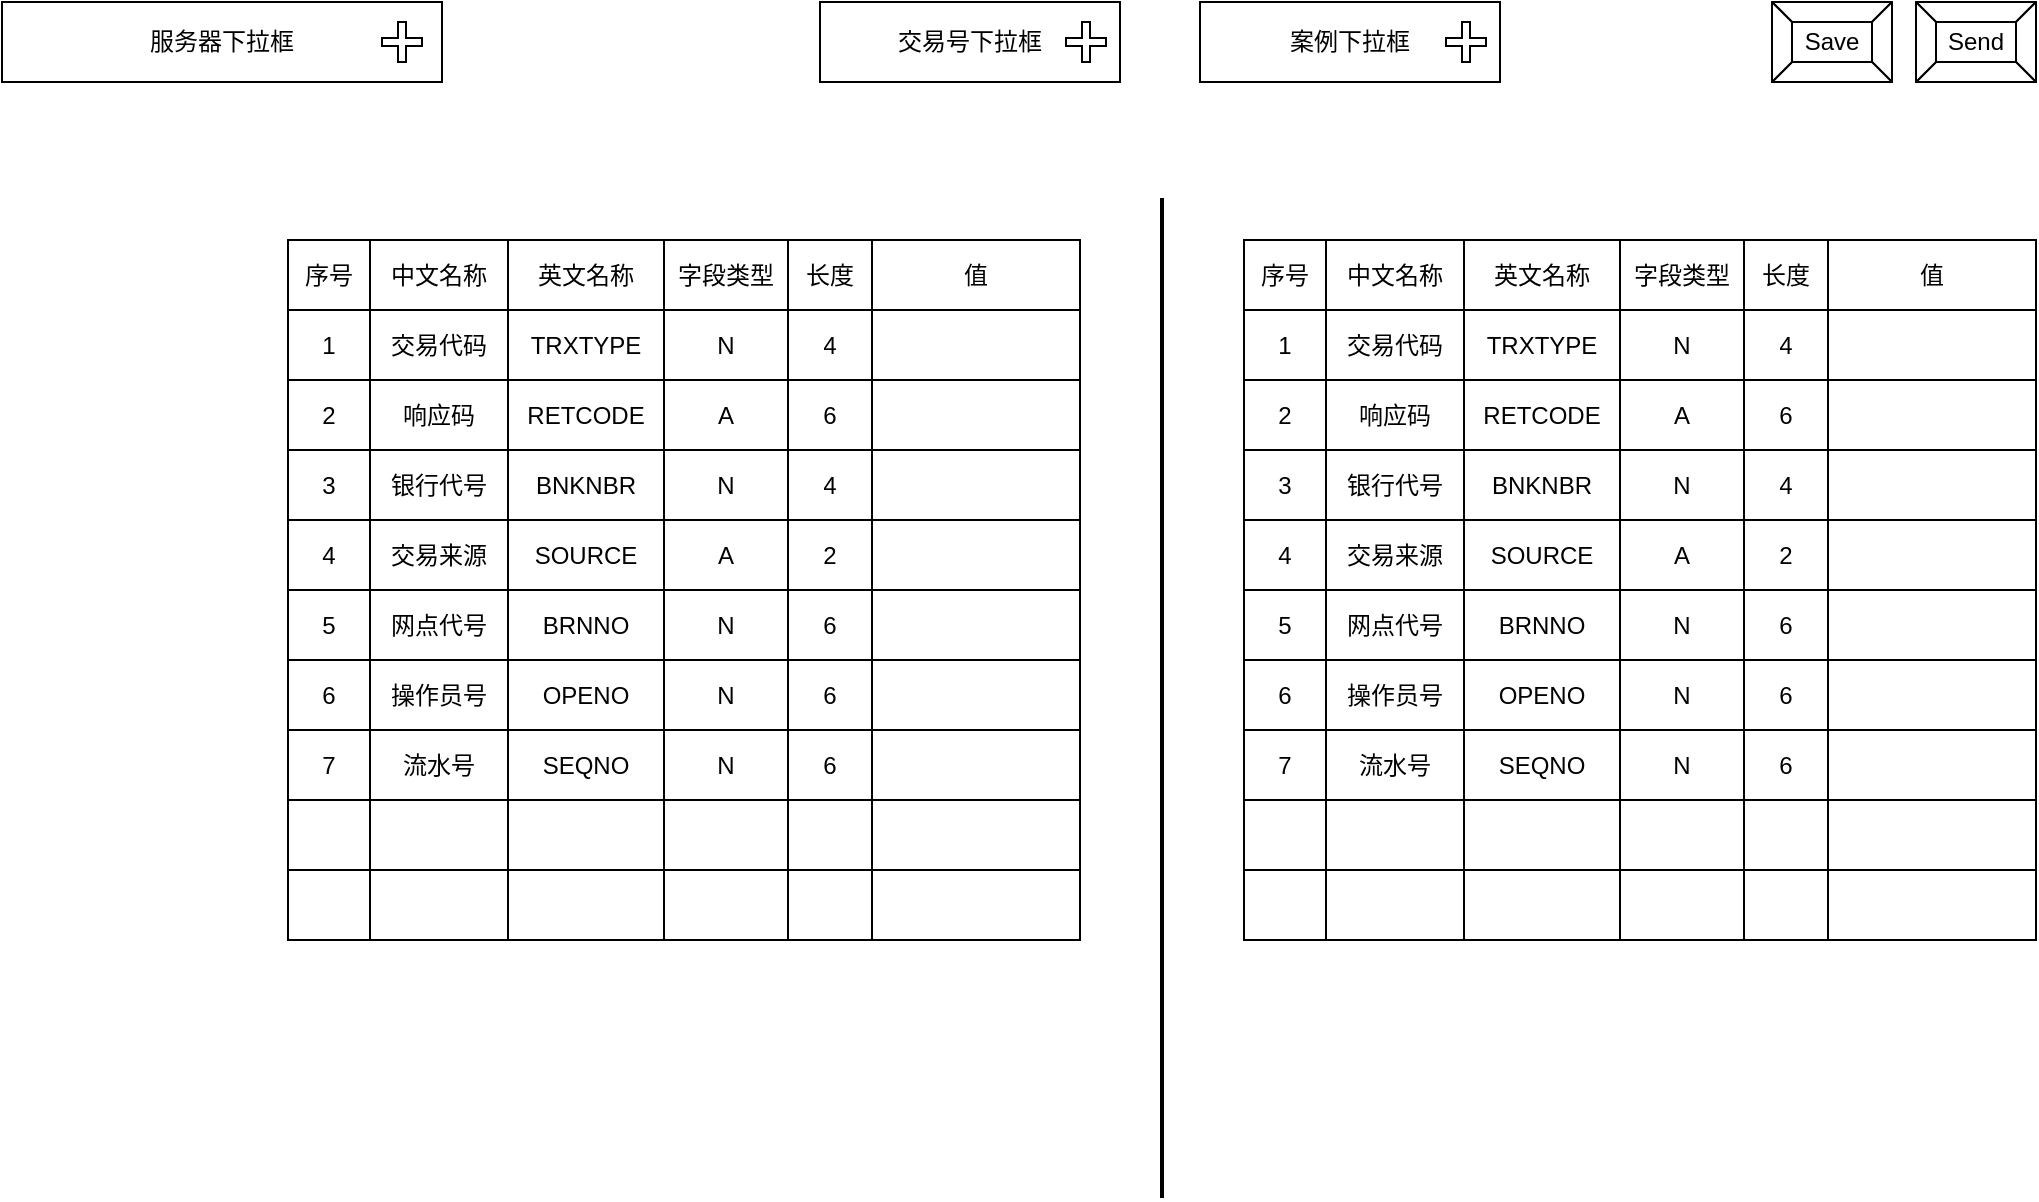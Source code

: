 <mxfile version="20.5.3" type="github" pages="3"><diagram id="KdOsEK9q1BVSVJ0GFdak" name="第 1 页"><mxGraphModel dx="1185" dy="667" grid="1" gridSize="10" guides="1" tooltips="1" connect="1" arrows="1" fold="1" page="1" pageScale="1" pageWidth="1169" pageHeight="827" math="0" shadow="0"><root><mxCell id="0"/><mxCell id="1" parent="0"/><mxCell id="KLX7V5BSU6udtRPinWM_-51" value="" style="shape=table;startSize=0;container=1;collapsible=0;childLayout=tableLayout;" vertex="1" parent="1"><mxGeometry x="163" y="159" width="396" height="350.0" as="geometry"/></mxCell><mxCell id="KLX7V5BSU6udtRPinWM_-52" value="" style="shape=tableRow;horizontal=0;startSize=0;swimlaneHead=0;swimlaneBody=0;top=0;left=0;bottom=0;right=0;collapsible=0;dropTarget=0;fillColor=none;points=[[0,0.5],[1,0.5]];portConstraint=eastwest;" vertex="1" parent="KLX7V5BSU6udtRPinWM_-51"><mxGeometry width="396" height="35" as="geometry"/></mxCell><mxCell id="KLX7V5BSU6udtRPinWM_-53" value="序号" style="shape=partialRectangle;html=1;whiteSpace=wrap;connectable=0;overflow=hidden;fillColor=none;top=0;left=0;bottom=0;right=0;pointerEvents=1;" vertex="1" parent="KLX7V5BSU6udtRPinWM_-52"><mxGeometry width="41" height="35" as="geometry"><mxRectangle width="41" height="35" as="alternateBounds"/></mxGeometry></mxCell><mxCell id="KLX7V5BSU6udtRPinWM_-54" value="中文名称" style="shape=partialRectangle;html=1;whiteSpace=wrap;connectable=0;overflow=hidden;fillColor=none;top=0;left=0;bottom=0;right=0;pointerEvents=1;" vertex="1" parent="KLX7V5BSU6udtRPinWM_-52"><mxGeometry x="41" width="69" height="35" as="geometry"><mxRectangle width="69" height="35" as="alternateBounds"/></mxGeometry></mxCell><mxCell id="KLX7V5BSU6udtRPinWM_-55" value="英文名称" style="shape=partialRectangle;html=1;whiteSpace=wrap;connectable=0;overflow=hidden;fillColor=none;top=0;left=0;bottom=0;right=0;pointerEvents=1;" vertex="1" parent="KLX7V5BSU6udtRPinWM_-52"><mxGeometry x="110" width="78" height="35" as="geometry"><mxRectangle width="78" height="35" as="alternateBounds"/></mxGeometry></mxCell><mxCell id="KLX7V5BSU6udtRPinWM_-68" value="字段类型" style="shape=partialRectangle;html=1;whiteSpace=wrap;connectable=0;overflow=hidden;fillColor=none;top=0;left=0;bottom=0;right=0;pointerEvents=1;" vertex="1" parent="KLX7V5BSU6udtRPinWM_-52"><mxGeometry x="188" width="62" height="35" as="geometry"><mxRectangle width="62" height="35" as="alternateBounds"/></mxGeometry></mxCell><mxCell id="KLX7V5BSU6udtRPinWM_-72" value="长度" style="shape=partialRectangle;html=1;whiteSpace=wrap;connectable=0;overflow=hidden;fillColor=none;top=0;left=0;bottom=0;right=0;pointerEvents=1;" vertex="1" parent="KLX7V5BSU6udtRPinWM_-52"><mxGeometry x="250" width="42" height="35" as="geometry"><mxRectangle width="42" height="35" as="alternateBounds"/></mxGeometry></mxCell><mxCell id="KLX7V5BSU6udtRPinWM_-84" value="值" style="shape=partialRectangle;html=1;whiteSpace=wrap;connectable=0;overflow=hidden;fillColor=none;top=0;left=0;bottom=0;right=0;pointerEvents=1;" vertex="1" parent="KLX7V5BSU6udtRPinWM_-52"><mxGeometry x="292" width="104" height="35" as="geometry"><mxRectangle width="104" height="35" as="alternateBounds"/></mxGeometry></mxCell><mxCell id="KLX7V5BSU6udtRPinWM_-56" value="" style="shape=tableRow;horizontal=0;startSize=0;swimlaneHead=0;swimlaneBody=0;top=0;left=0;bottom=0;right=0;collapsible=0;dropTarget=0;fillColor=none;points=[[0,0.5],[1,0.5]];portConstraint=eastwest;" vertex="1" parent="KLX7V5BSU6udtRPinWM_-51"><mxGeometry y="35" width="396" height="35" as="geometry"/></mxCell><mxCell id="KLX7V5BSU6udtRPinWM_-57" value="1" style="shape=partialRectangle;html=1;whiteSpace=wrap;connectable=0;overflow=hidden;fillColor=none;top=0;left=0;bottom=0;right=0;pointerEvents=1;" vertex="1" parent="KLX7V5BSU6udtRPinWM_-56"><mxGeometry width="41" height="35" as="geometry"><mxRectangle width="41" height="35" as="alternateBounds"/></mxGeometry></mxCell><mxCell id="KLX7V5BSU6udtRPinWM_-58" value="交易代码" style="shape=partialRectangle;html=1;whiteSpace=wrap;connectable=0;overflow=hidden;fillColor=none;top=0;left=0;bottom=0;right=0;pointerEvents=1;" vertex="1" parent="KLX7V5BSU6udtRPinWM_-56"><mxGeometry x="41" width="69" height="35" as="geometry"><mxRectangle width="69" height="35" as="alternateBounds"/></mxGeometry></mxCell><mxCell id="KLX7V5BSU6udtRPinWM_-59" value="TRXTYPE" style="shape=partialRectangle;html=1;whiteSpace=wrap;connectable=0;overflow=hidden;fillColor=none;top=0;left=0;bottom=0;right=0;pointerEvents=1;" vertex="1" parent="KLX7V5BSU6udtRPinWM_-56"><mxGeometry x="110" width="78" height="35" as="geometry"><mxRectangle width="78" height="35" as="alternateBounds"/></mxGeometry></mxCell><mxCell id="KLX7V5BSU6udtRPinWM_-69" value="N" style="shape=partialRectangle;html=1;whiteSpace=wrap;connectable=0;overflow=hidden;fillColor=none;top=0;left=0;bottom=0;right=0;pointerEvents=1;" vertex="1" parent="KLX7V5BSU6udtRPinWM_-56"><mxGeometry x="188" width="62" height="35" as="geometry"><mxRectangle width="62" height="35" as="alternateBounds"/></mxGeometry></mxCell><mxCell id="KLX7V5BSU6udtRPinWM_-73" value="4" style="shape=partialRectangle;html=1;whiteSpace=wrap;connectable=0;overflow=hidden;fillColor=none;top=0;left=0;bottom=0;right=0;pointerEvents=1;" vertex="1" parent="KLX7V5BSU6udtRPinWM_-56"><mxGeometry x="250" width="42" height="35" as="geometry"><mxRectangle width="42" height="35" as="alternateBounds"/></mxGeometry></mxCell><mxCell id="KLX7V5BSU6udtRPinWM_-85" style="shape=partialRectangle;html=1;whiteSpace=wrap;connectable=0;overflow=hidden;fillColor=none;top=0;left=0;bottom=0;right=0;pointerEvents=1;" vertex="1" parent="KLX7V5BSU6udtRPinWM_-56"><mxGeometry x="292" width="104" height="35" as="geometry"><mxRectangle width="104" height="35" as="alternateBounds"/></mxGeometry></mxCell><mxCell id="KLX7V5BSU6udtRPinWM_-60" value="" style="shape=tableRow;horizontal=0;startSize=0;swimlaneHead=0;swimlaneBody=0;top=0;left=0;bottom=0;right=0;collapsible=0;dropTarget=0;fillColor=none;points=[[0,0.5],[1,0.5]];portConstraint=eastwest;" vertex="1" parent="KLX7V5BSU6udtRPinWM_-51"><mxGeometry y="70" width="396" height="35" as="geometry"/></mxCell><mxCell id="KLX7V5BSU6udtRPinWM_-61" value="2" style="shape=partialRectangle;html=1;whiteSpace=wrap;connectable=0;overflow=hidden;fillColor=none;top=0;left=0;bottom=0;right=0;pointerEvents=1;" vertex="1" parent="KLX7V5BSU6udtRPinWM_-60"><mxGeometry width="41" height="35" as="geometry"><mxRectangle width="41" height="35" as="alternateBounds"/></mxGeometry></mxCell><mxCell id="KLX7V5BSU6udtRPinWM_-62" value="响应码" style="shape=partialRectangle;html=1;whiteSpace=wrap;connectable=0;overflow=hidden;fillColor=none;top=0;left=0;bottom=0;right=0;pointerEvents=1;" vertex="1" parent="KLX7V5BSU6udtRPinWM_-60"><mxGeometry x="41" width="69" height="35" as="geometry"><mxRectangle width="69" height="35" as="alternateBounds"/></mxGeometry></mxCell><mxCell id="KLX7V5BSU6udtRPinWM_-63" value="RETCODE" style="shape=partialRectangle;html=1;whiteSpace=wrap;connectable=0;overflow=hidden;fillColor=none;top=0;left=0;bottom=0;right=0;pointerEvents=1;" vertex="1" parent="KLX7V5BSU6udtRPinWM_-60"><mxGeometry x="110" width="78" height="35" as="geometry"><mxRectangle width="78" height="35" as="alternateBounds"/></mxGeometry></mxCell><mxCell id="KLX7V5BSU6udtRPinWM_-70" value="A" style="shape=partialRectangle;html=1;whiteSpace=wrap;connectable=0;overflow=hidden;fillColor=none;top=0;left=0;bottom=0;right=0;pointerEvents=1;" vertex="1" parent="KLX7V5BSU6udtRPinWM_-60"><mxGeometry x="188" width="62" height="35" as="geometry"><mxRectangle width="62" height="35" as="alternateBounds"/></mxGeometry></mxCell><mxCell id="KLX7V5BSU6udtRPinWM_-74" value="6" style="shape=partialRectangle;html=1;whiteSpace=wrap;connectable=0;overflow=hidden;fillColor=none;top=0;left=0;bottom=0;right=0;pointerEvents=1;" vertex="1" parent="KLX7V5BSU6udtRPinWM_-60"><mxGeometry x="250" width="42" height="35" as="geometry"><mxRectangle width="42" height="35" as="alternateBounds"/></mxGeometry></mxCell><mxCell id="KLX7V5BSU6udtRPinWM_-86" style="shape=partialRectangle;html=1;whiteSpace=wrap;connectable=0;overflow=hidden;fillColor=none;top=0;left=0;bottom=0;right=0;pointerEvents=1;" vertex="1" parent="KLX7V5BSU6udtRPinWM_-60"><mxGeometry x="292" width="104" height="35" as="geometry"><mxRectangle width="104" height="35" as="alternateBounds"/></mxGeometry></mxCell><mxCell id="KLX7V5BSU6udtRPinWM_-64" value="" style="shape=tableRow;horizontal=0;startSize=0;swimlaneHead=0;swimlaneBody=0;top=0;left=0;bottom=0;right=0;collapsible=0;dropTarget=0;fillColor=none;points=[[0,0.5],[1,0.5]];portConstraint=eastwest;" vertex="1" parent="KLX7V5BSU6udtRPinWM_-51"><mxGeometry y="105" width="396" height="35" as="geometry"/></mxCell><mxCell id="KLX7V5BSU6udtRPinWM_-65" value="3" style="shape=partialRectangle;html=1;whiteSpace=wrap;connectable=0;overflow=hidden;fillColor=none;top=0;left=0;bottom=0;right=0;pointerEvents=1;" vertex="1" parent="KLX7V5BSU6udtRPinWM_-64"><mxGeometry width="41" height="35" as="geometry"><mxRectangle width="41" height="35" as="alternateBounds"/></mxGeometry></mxCell><mxCell id="KLX7V5BSU6udtRPinWM_-66" value="银行代号" style="shape=partialRectangle;html=1;whiteSpace=wrap;connectable=0;overflow=hidden;fillColor=none;top=0;left=0;bottom=0;right=0;pointerEvents=1;" vertex="1" parent="KLX7V5BSU6udtRPinWM_-64"><mxGeometry x="41" width="69" height="35" as="geometry"><mxRectangle width="69" height="35" as="alternateBounds"/></mxGeometry></mxCell><mxCell id="KLX7V5BSU6udtRPinWM_-67" value="BNKNBR" style="shape=partialRectangle;html=1;whiteSpace=wrap;connectable=0;overflow=hidden;fillColor=none;top=0;left=0;bottom=0;right=0;pointerEvents=1;" vertex="1" parent="KLX7V5BSU6udtRPinWM_-64"><mxGeometry x="110" width="78" height="35" as="geometry"><mxRectangle width="78" height="35" as="alternateBounds"/></mxGeometry></mxCell><mxCell id="KLX7V5BSU6udtRPinWM_-71" value="N" style="shape=partialRectangle;html=1;whiteSpace=wrap;connectable=0;overflow=hidden;fillColor=none;top=0;left=0;bottom=0;right=0;pointerEvents=1;" vertex="1" parent="KLX7V5BSU6udtRPinWM_-64"><mxGeometry x="188" width="62" height="35" as="geometry"><mxRectangle width="62" height="35" as="alternateBounds"/></mxGeometry></mxCell><mxCell id="KLX7V5BSU6udtRPinWM_-75" value="4" style="shape=partialRectangle;html=1;whiteSpace=wrap;connectable=0;overflow=hidden;fillColor=none;top=0;left=0;bottom=0;right=0;pointerEvents=1;" vertex="1" parent="KLX7V5BSU6udtRPinWM_-64"><mxGeometry x="250" width="42" height="35" as="geometry"><mxRectangle width="42" height="35" as="alternateBounds"/></mxGeometry></mxCell><mxCell id="KLX7V5BSU6udtRPinWM_-87" style="shape=partialRectangle;html=1;whiteSpace=wrap;connectable=0;overflow=hidden;fillColor=none;top=0;left=0;bottom=0;right=0;pointerEvents=1;" vertex="1" parent="KLX7V5BSU6udtRPinWM_-64"><mxGeometry x="292" width="104" height="35" as="geometry"><mxRectangle width="104" height="35" as="alternateBounds"/></mxGeometry></mxCell><mxCell id="KLX7V5BSU6udtRPinWM_-88" style="shape=tableRow;horizontal=0;startSize=0;swimlaneHead=0;swimlaneBody=0;top=0;left=0;bottom=0;right=0;collapsible=0;dropTarget=0;fillColor=none;points=[[0,0.5],[1,0.5]];portConstraint=eastwest;" vertex="1" parent="KLX7V5BSU6udtRPinWM_-51"><mxGeometry y="140" width="396" height="35" as="geometry"/></mxCell><mxCell id="KLX7V5BSU6udtRPinWM_-89" value="4" style="shape=partialRectangle;html=1;whiteSpace=wrap;connectable=0;overflow=hidden;fillColor=none;top=0;left=0;bottom=0;right=0;pointerEvents=1;" vertex="1" parent="KLX7V5BSU6udtRPinWM_-88"><mxGeometry width="41" height="35" as="geometry"><mxRectangle width="41" height="35" as="alternateBounds"/></mxGeometry></mxCell><mxCell id="KLX7V5BSU6udtRPinWM_-90" value="交易来源" style="shape=partialRectangle;html=1;whiteSpace=wrap;connectable=0;overflow=hidden;fillColor=none;top=0;left=0;bottom=0;right=0;pointerEvents=1;" vertex="1" parent="KLX7V5BSU6udtRPinWM_-88"><mxGeometry x="41" width="69" height="35" as="geometry"><mxRectangle width="69" height="35" as="alternateBounds"/></mxGeometry></mxCell><mxCell id="KLX7V5BSU6udtRPinWM_-91" value="SOURCE" style="shape=partialRectangle;html=1;whiteSpace=wrap;connectable=0;overflow=hidden;fillColor=none;top=0;left=0;bottom=0;right=0;pointerEvents=1;" vertex="1" parent="KLX7V5BSU6udtRPinWM_-88"><mxGeometry x="110" width="78" height="35" as="geometry"><mxRectangle width="78" height="35" as="alternateBounds"/></mxGeometry></mxCell><mxCell id="KLX7V5BSU6udtRPinWM_-92" value="A" style="shape=partialRectangle;html=1;whiteSpace=wrap;connectable=0;overflow=hidden;fillColor=none;top=0;left=0;bottom=0;right=0;pointerEvents=1;" vertex="1" parent="KLX7V5BSU6udtRPinWM_-88"><mxGeometry x="188" width="62" height="35" as="geometry"><mxRectangle width="62" height="35" as="alternateBounds"/></mxGeometry></mxCell><mxCell id="KLX7V5BSU6udtRPinWM_-93" value="2" style="shape=partialRectangle;html=1;whiteSpace=wrap;connectable=0;overflow=hidden;fillColor=none;top=0;left=0;bottom=0;right=0;pointerEvents=1;" vertex="1" parent="KLX7V5BSU6udtRPinWM_-88"><mxGeometry x="250" width="42" height="35" as="geometry"><mxRectangle width="42" height="35" as="alternateBounds"/></mxGeometry></mxCell><mxCell id="KLX7V5BSU6udtRPinWM_-96" style="shape=partialRectangle;html=1;whiteSpace=wrap;connectable=0;overflow=hidden;fillColor=none;top=0;left=0;bottom=0;right=0;pointerEvents=1;" vertex="1" parent="KLX7V5BSU6udtRPinWM_-88"><mxGeometry x="292" width="104" height="35" as="geometry"><mxRectangle width="104" height="35" as="alternateBounds"/></mxGeometry></mxCell><mxCell id="KLX7V5BSU6udtRPinWM_-97" style="shape=tableRow;horizontal=0;startSize=0;swimlaneHead=0;swimlaneBody=0;top=0;left=0;bottom=0;right=0;collapsible=0;dropTarget=0;fillColor=none;points=[[0,0.5],[1,0.5]];portConstraint=eastwest;" vertex="1" parent="KLX7V5BSU6udtRPinWM_-51"><mxGeometry y="175" width="396" height="35" as="geometry"/></mxCell><mxCell id="KLX7V5BSU6udtRPinWM_-98" value="5" style="shape=partialRectangle;html=1;whiteSpace=wrap;connectable=0;overflow=hidden;fillColor=none;top=0;left=0;bottom=0;right=0;pointerEvents=1;" vertex="1" parent="KLX7V5BSU6udtRPinWM_-97"><mxGeometry width="41" height="35" as="geometry"><mxRectangle width="41" height="35" as="alternateBounds"/></mxGeometry></mxCell><mxCell id="KLX7V5BSU6udtRPinWM_-99" value="网点代号" style="shape=partialRectangle;html=1;whiteSpace=wrap;connectable=0;overflow=hidden;fillColor=none;top=0;left=0;bottom=0;right=0;pointerEvents=1;" vertex="1" parent="KLX7V5BSU6udtRPinWM_-97"><mxGeometry x="41" width="69" height="35" as="geometry"><mxRectangle width="69" height="35" as="alternateBounds"/></mxGeometry></mxCell><mxCell id="KLX7V5BSU6udtRPinWM_-100" value="BRNNO" style="shape=partialRectangle;html=1;whiteSpace=wrap;connectable=0;overflow=hidden;fillColor=none;top=0;left=0;bottom=0;right=0;pointerEvents=1;" vertex="1" parent="KLX7V5BSU6udtRPinWM_-97"><mxGeometry x="110" width="78" height="35" as="geometry"><mxRectangle width="78" height="35" as="alternateBounds"/></mxGeometry></mxCell><mxCell id="KLX7V5BSU6udtRPinWM_-101" value="N" style="shape=partialRectangle;html=1;whiteSpace=wrap;connectable=0;overflow=hidden;fillColor=none;top=0;left=0;bottom=0;right=0;pointerEvents=1;" vertex="1" parent="KLX7V5BSU6udtRPinWM_-97"><mxGeometry x="188" width="62" height="35" as="geometry"><mxRectangle width="62" height="35" as="alternateBounds"/></mxGeometry></mxCell><mxCell id="KLX7V5BSU6udtRPinWM_-102" value="6" style="shape=partialRectangle;html=1;whiteSpace=wrap;connectable=0;overflow=hidden;fillColor=none;top=0;left=0;bottom=0;right=0;pointerEvents=1;" vertex="1" parent="KLX7V5BSU6udtRPinWM_-97"><mxGeometry x="250" width="42" height="35" as="geometry"><mxRectangle width="42" height="35" as="alternateBounds"/></mxGeometry></mxCell><mxCell id="KLX7V5BSU6udtRPinWM_-105" style="shape=partialRectangle;html=1;whiteSpace=wrap;connectable=0;overflow=hidden;fillColor=none;top=0;left=0;bottom=0;right=0;pointerEvents=1;" vertex="1" parent="KLX7V5BSU6udtRPinWM_-97"><mxGeometry x="292" width="104" height="35" as="geometry"><mxRectangle width="104" height="35" as="alternateBounds"/></mxGeometry></mxCell><mxCell id="KLX7V5BSU6udtRPinWM_-106" style="shape=tableRow;horizontal=0;startSize=0;swimlaneHead=0;swimlaneBody=0;top=0;left=0;bottom=0;right=0;collapsible=0;dropTarget=0;fillColor=none;points=[[0,0.5],[1,0.5]];portConstraint=eastwest;" vertex="1" parent="KLX7V5BSU6udtRPinWM_-51"><mxGeometry y="210" width="396" height="35" as="geometry"/></mxCell><mxCell id="KLX7V5BSU6udtRPinWM_-107" value="6" style="shape=partialRectangle;html=1;whiteSpace=wrap;connectable=0;overflow=hidden;fillColor=none;top=0;left=0;bottom=0;right=0;pointerEvents=1;" vertex="1" parent="KLX7V5BSU6udtRPinWM_-106"><mxGeometry width="41" height="35" as="geometry"><mxRectangle width="41" height="35" as="alternateBounds"/></mxGeometry></mxCell><mxCell id="KLX7V5BSU6udtRPinWM_-108" value="操作员号" style="shape=partialRectangle;html=1;whiteSpace=wrap;connectable=0;overflow=hidden;fillColor=none;top=0;left=0;bottom=0;right=0;pointerEvents=1;" vertex="1" parent="KLX7V5BSU6udtRPinWM_-106"><mxGeometry x="41" width="69" height="35" as="geometry"><mxRectangle width="69" height="35" as="alternateBounds"/></mxGeometry></mxCell><mxCell id="KLX7V5BSU6udtRPinWM_-109" value="OPENO" style="shape=partialRectangle;html=1;whiteSpace=wrap;connectable=0;overflow=hidden;fillColor=none;top=0;left=0;bottom=0;right=0;pointerEvents=1;" vertex="1" parent="KLX7V5BSU6udtRPinWM_-106"><mxGeometry x="110" width="78" height="35" as="geometry"><mxRectangle width="78" height="35" as="alternateBounds"/></mxGeometry></mxCell><mxCell id="KLX7V5BSU6udtRPinWM_-110" value="N" style="shape=partialRectangle;html=1;whiteSpace=wrap;connectable=0;overflow=hidden;fillColor=none;top=0;left=0;bottom=0;right=0;pointerEvents=1;" vertex="1" parent="KLX7V5BSU6udtRPinWM_-106"><mxGeometry x="188" width="62" height="35" as="geometry"><mxRectangle width="62" height="35" as="alternateBounds"/></mxGeometry></mxCell><mxCell id="KLX7V5BSU6udtRPinWM_-111" value="6" style="shape=partialRectangle;html=1;whiteSpace=wrap;connectable=0;overflow=hidden;fillColor=none;top=0;left=0;bottom=0;right=0;pointerEvents=1;" vertex="1" parent="KLX7V5BSU6udtRPinWM_-106"><mxGeometry x="250" width="42" height="35" as="geometry"><mxRectangle width="42" height="35" as="alternateBounds"/></mxGeometry></mxCell><mxCell id="KLX7V5BSU6udtRPinWM_-114" style="shape=partialRectangle;html=1;whiteSpace=wrap;connectable=0;overflow=hidden;fillColor=none;top=0;left=0;bottom=0;right=0;pointerEvents=1;" vertex="1" parent="KLX7V5BSU6udtRPinWM_-106"><mxGeometry x="292" width="104" height="35" as="geometry"><mxRectangle width="104" height="35" as="alternateBounds"/></mxGeometry></mxCell><mxCell id="KLX7V5BSU6udtRPinWM_-115" style="shape=tableRow;horizontal=0;startSize=0;swimlaneHead=0;swimlaneBody=0;top=0;left=0;bottom=0;right=0;collapsible=0;dropTarget=0;fillColor=none;points=[[0,0.5],[1,0.5]];portConstraint=eastwest;" vertex="1" parent="KLX7V5BSU6udtRPinWM_-51"><mxGeometry y="245" width="396" height="35" as="geometry"/></mxCell><mxCell id="KLX7V5BSU6udtRPinWM_-116" value="7" style="shape=partialRectangle;html=1;whiteSpace=wrap;connectable=0;overflow=hidden;fillColor=none;top=0;left=0;bottom=0;right=0;pointerEvents=1;" vertex="1" parent="KLX7V5BSU6udtRPinWM_-115"><mxGeometry width="41" height="35" as="geometry"><mxRectangle width="41" height="35" as="alternateBounds"/></mxGeometry></mxCell><mxCell id="KLX7V5BSU6udtRPinWM_-117" value="流水号" style="shape=partialRectangle;html=1;whiteSpace=wrap;connectable=0;overflow=hidden;fillColor=none;top=0;left=0;bottom=0;right=0;pointerEvents=1;" vertex="1" parent="KLX7V5BSU6udtRPinWM_-115"><mxGeometry x="41" width="69" height="35" as="geometry"><mxRectangle width="69" height="35" as="alternateBounds"/></mxGeometry></mxCell><mxCell id="KLX7V5BSU6udtRPinWM_-118" value="SEQNO" style="shape=partialRectangle;html=1;whiteSpace=wrap;connectable=0;overflow=hidden;fillColor=none;top=0;left=0;bottom=0;right=0;pointerEvents=1;" vertex="1" parent="KLX7V5BSU6udtRPinWM_-115"><mxGeometry x="110" width="78" height="35" as="geometry"><mxRectangle width="78" height="35" as="alternateBounds"/></mxGeometry></mxCell><mxCell id="KLX7V5BSU6udtRPinWM_-119" value="N" style="shape=partialRectangle;html=1;whiteSpace=wrap;connectable=0;overflow=hidden;fillColor=none;top=0;left=0;bottom=0;right=0;pointerEvents=1;" vertex="1" parent="KLX7V5BSU6udtRPinWM_-115"><mxGeometry x="188" width="62" height="35" as="geometry"><mxRectangle width="62" height="35" as="alternateBounds"/></mxGeometry></mxCell><mxCell id="KLX7V5BSU6udtRPinWM_-120" value="6" style="shape=partialRectangle;html=1;whiteSpace=wrap;connectable=0;overflow=hidden;fillColor=none;top=0;left=0;bottom=0;right=0;pointerEvents=1;" vertex="1" parent="KLX7V5BSU6udtRPinWM_-115"><mxGeometry x="250" width="42" height="35" as="geometry"><mxRectangle width="42" height="35" as="alternateBounds"/></mxGeometry></mxCell><mxCell id="KLX7V5BSU6udtRPinWM_-123" style="shape=partialRectangle;html=1;whiteSpace=wrap;connectable=0;overflow=hidden;fillColor=none;top=0;left=0;bottom=0;right=0;pointerEvents=1;" vertex="1" parent="KLX7V5BSU6udtRPinWM_-115"><mxGeometry x="292" width="104" height="35" as="geometry"><mxRectangle width="104" height="35" as="alternateBounds"/></mxGeometry></mxCell><mxCell id="KLX7V5BSU6udtRPinWM_-206" style="shape=tableRow;horizontal=0;startSize=0;swimlaneHead=0;swimlaneBody=0;top=0;left=0;bottom=0;right=0;collapsible=0;dropTarget=0;fillColor=none;points=[[0,0.5],[1,0.5]];portConstraint=eastwest;" vertex="1" parent="KLX7V5BSU6udtRPinWM_-51"><mxGeometry y="280" width="396" height="35" as="geometry"/></mxCell><mxCell id="KLX7V5BSU6udtRPinWM_-207" style="shape=partialRectangle;html=1;whiteSpace=wrap;connectable=0;overflow=hidden;fillColor=none;top=0;left=0;bottom=0;right=0;pointerEvents=1;" vertex="1" parent="KLX7V5BSU6udtRPinWM_-206"><mxGeometry width="41" height="35" as="geometry"><mxRectangle width="41" height="35" as="alternateBounds"/></mxGeometry></mxCell><mxCell id="KLX7V5BSU6udtRPinWM_-208" style="shape=partialRectangle;html=1;whiteSpace=wrap;connectable=0;overflow=hidden;fillColor=none;top=0;left=0;bottom=0;right=0;pointerEvents=1;" vertex="1" parent="KLX7V5BSU6udtRPinWM_-206"><mxGeometry x="41" width="69" height="35" as="geometry"><mxRectangle width="69" height="35" as="alternateBounds"/></mxGeometry></mxCell><mxCell id="KLX7V5BSU6udtRPinWM_-209" style="shape=partialRectangle;html=1;whiteSpace=wrap;connectable=0;overflow=hidden;fillColor=none;top=0;left=0;bottom=0;right=0;pointerEvents=1;" vertex="1" parent="KLX7V5BSU6udtRPinWM_-206"><mxGeometry x="110" width="78" height="35" as="geometry"><mxRectangle width="78" height="35" as="alternateBounds"/></mxGeometry></mxCell><mxCell id="KLX7V5BSU6udtRPinWM_-210" style="shape=partialRectangle;html=1;whiteSpace=wrap;connectable=0;overflow=hidden;fillColor=none;top=0;left=0;bottom=0;right=0;pointerEvents=1;" vertex="1" parent="KLX7V5BSU6udtRPinWM_-206"><mxGeometry x="188" width="62" height="35" as="geometry"><mxRectangle width="62" height="35" as="alternateBounds"/></mxGeometry></mxCell><mxCell id="KLX7V5BSU6udtRPinWM_-211" style="shape=partialRectangle;html=1;whiteSpace=wrap;connectable=0;overflow=hidden;fillColor=none;top=0;left=0;bottom=0;right=0;pointerEvents=1;" vertex="1" parent="KLX7V5BSU6udtRPinWM_-206"><mxGeometry x="250" width="42" height="35" as="geometry"><mxRectangle width="42" height="35" as="alternateBounds"/></mxGeometry></mxCell><mxCell id="KLX7V5BSU6udtRPinWM_-212" style="shape=partialRectangle;html=1;whiteSpace=wrap;connectable=0;overflow=hidden;fillColor=none;top=0;left=0;bottom=0;right=0;pointerEvents=1;" vertex="1" parent="KLX7V5BSU6udtRPinWM_-206"><mxGeometry x="292" width="104" height="35" as="geometry"><mxRectangle width="104" height="35" as="alternateBounds"/></mxGeometry></mxCell><mxCell id="KLX7V5BSU6udtRPinWM_-199" style="shape=tableRow;horizontal=0;startSize=0;swimlaneHead=0;swimlaneBody=0;top=0;left=0;bottom=0;right=0;collapsible=0;dropTarget=0;fillColor=none;points=[[0,0.5],[1,0.5]];portConstraint=eastwest;" vertex="1" parent="KLX7V5BSU6udtRPinWM_-51"><mxGeometry y="315" width="396" height="35" as="geometry"/></mxCell><mxCell id="KLX7V5BSU6udtRPinWM_-200" style="shape=partialRectangle;html=1;whiteSpace=wrap;connectable=0;overflow=hidden;fillColor=none;top=0;left=0;bottom=0;right=0;pointerEvents=1;" vertex="1" parent="KLX7V5BSU6udtRPinWM_-199"><mxGeometry width="41" height="35" as="geometry"><mxRectangle width="41" height="35" as="alternateBounds"/></mxGeometry></mxCell><mxCell id="KLX7V5BSU6udtRPinWM_-201" style="shape=partialRectangle;html=1;whiteSpace=wrap;connectable=0;overflow=hidden;fillColor=none;top=0;left=0;bottom=0;right=0;pointerEvents=1;" vertex="1" parent="KLX7V5BSU6udtRPinWM_-199"><mxGeometry x="41" width="69" height="35" as="geometry"><mxRectangle width="69" height="35" as="alternateBounds"/></mxGeometry></mxCell><mxCell id="KLX7V5BSU6udtRPinWM_-202" style="shape=partialRectangle;html=1;whiteSpace=wrap;connectable=0;overflow=hidden;fillColor=none;top=0;left=0;bottom=0;right=0;pointerEvents=1;" vertex="1" parent="KLX7V5BSU6udtRPinWM_-199"><mxGeometry x="110" width="78" height="35" as="geometry"><mxRectangle width="78" height="35" as="alternateBounds"/></mxGeometry></mxCell><mxCell id="KLX7V5BSU6udtRPinWM_-203" style="shape=partialRectangle;html=1;whiteSpace=wrap;connectable=0;overflow=hidden;fillColor=none;top=0;left=0;bottom=0;right=0;pointerEvents=1;" vertex="1" parent="KLX7V5BSU6udtRPinWM_-199"><mxGeometry x="188" width="62" height="35" as="geometry"><mxRectangle width="62" height="35" as="alternateBounds"/></mxGeometry></mxCell><mxCell id="KLX7V5BSU6udtRPinWM_-204" style="shape=partialRectangle;html=1;whiteSpace=wrap;connectable=0;overflow=hidden;fillColor=none;top=0;left=0;bottom=0;right=0;pointerEvents=1;" vertex="1" parent="KLX7V5BSU6udtRPinWM_-199"><mxGeometry x="250" width="42" height="35" as="geometry"><mxRectangle width="42" height="35" as="alternateBounds"/></mxGeometry></mxCell><mxCell id="KLX7V5BSU6udtRPinWM_-205" style="shape=partialRectangle;html=1;whiteSpace=wrap;connectable=0;overflow=hidden;fillColor=none;top=0;left=0;bottom=0;right=0;pointerEvents=1;" vertex="1" parent="KLX7V5BSU6udtRPinWM_-199"><mxGeometry x="292" width="104" height="35" as="geometry"><mxRectangle width="104" height="35" as="alternateBounds"/></mxGeometry></mxCell><mxCell id="KLX7V5BSU6udtRPinWM_-213" value="" style="shape=table;startSize=0;container=1;collapsible=0;childLayout=tableLayout;" vertex="1" parent="1"><mxGeometry x="641" y="159" width="396" height="350.0" as="geometry"/></mxCell><mxCell id="KLX7V5BSU6udtRPinWM_-214" value="" style="shape=tableRow;horizontal=0;startSize=0;swimlaneHead=0;swimlaneBody=0;top=0;left=0;bottom=0;right=0;collapsible=0;dropTarget=0;fillColor=none;points=[[0,0.5],[1,0.5]];portConstraint=eastwest;" vertex="1" parent="KLX7V5BSU6udtRPinWM_-213"><mxGeometry width="396" height="35" as="geometry"/></mxCell><mxCell id="KLX7V5BSU6udtRPinWM_-215" value="序号" style="shape=partialRectangle;html=1;whiteSpace=wrap;connectable=0;overflow=hidden;fillColor=none;top=0;left=0;bottom=0;right=0;pointerEvents=1;" vertex="1" parent="KLX7V5BSU6udtRPinWM_-214"><mxGeometry width="41" height="35" as="geometry"><mxRectangle width="41" height="35" as="alternateBounds"/></mxGeometry></mxCell><mxCell id="KLX7V5BSU6udtRPinWM_-216" value="中文名称" style="shape=partialRectangle;html=1;whiteSpace=wrap;connectable=0;overflow=hidden;fillColor=none;top=0;left=0;bottom=0;right=0;pointerEvents=1;" vertex="1" parent="KLX7V5BSU6udtRPinWM_-214"><mxGeometry x="41" width="69" height="35" as="geometry"><mxRectangle width="69" height="35" as="alternateBounds"/></mxGeometry></mxCell><mxCell id="KLX7V5BSU6udtRPinWM_-217" value="英文名称" style="shape=partialRectangle;html=1;whiteSpace=wrap;connectable=0;overflow=hidden;fillColor=none;top=0;left=0;bottom=0;right=0;pointerEvents=1;" vertex="1" parent="KLX7V5BSU6udtRPinWM_-214"><mxGeometry x="110" width="78" height="35" as="geometry"><mxRectangle width="78" height="35" as="alternateBounds"/></mxGeometry></mxCell><mxCell id="KLX7V5BSU6udtRPinWM_-218" value="字段类型" style="shape=partialRectangle;html=1;whiteSpace=wrap;connectable=0;overflow=hidden;fillColor=none;top=0;left=0;bottom=0;right=0;pointerEvents=1;" vertex="1" parent="KLX7V5BSU6udtRPinWM_-214"><mxGeometry x="188" width="62" height="35" as="geometry"><mxRectangle width="62" height="35" as="alternateBounds"/></mxGeometry></mxCell><mxCell id="KLX7V5BSU6udtRPinWM_-219" value="长度" style="shape=partialRectangle;html=1;whiteSpace=wrap;connectable=0;overflow=hidden;fillColor=none;top=0;left=0;bottom=0;right=0;pointerEvents=1;" vertex="1" parent="KLX7V5BSU6udtRPinWM_-214"><mxGeometry x="250" width="42" height="35" as="geometry"><mxRectangle width="42" height="35" as="alternateBounds"/></mxGeometry></mxCell><mxCell id="KLX7V5BSU6udtRPinWM_-220" value="值" style="shape=partialRectangle;html=1;whiteSpace=wrap;connectable=0;overflow=hidden;fillColor=none;top=0;left=0;bottom=0;right=0;pointerEvents=1;" vertex="1" parent="KLX7V5BSU6udtRPinWM_-214"><mxGeometry x="292" width="104" height="35" as="geometry"><mxRectangle width="104" height="35" as="alternateBounds"/></mxGeometry></mxCell><mxCell id="KLX7V5BSU6udtRPinWM_-221" value="" style="shape=tableRow;horizontal=0;startSize=0;swimlaneHead=0;swimlaneBody=0;top=0;left=0;bottom=0;right=0;collapsible=0;dropTarget=0;fillColor=none;points=[[0,0.5],[1,0.5]];portConstraint=eastwest;" vertex="1" parent="KLX7V5BSU6udtRPinWM_-213"><mxGeometry y="35" width="396" height="35" as="geometry"/></mxCell><mxCell id="KLX7V5BSU6udtRPinWM_-222" value="1" style="shape=partialRectangle;html=1;whiteSpace=wrap;connectable=0;overflow=hidden;fillColor=none;top=0;left=0;bottom=0;right=0;pointerEvents=1;" vertex="1" parent="KLX7V5BSU6udtRPinWM_-221"><mxGeometry width="41" height="35" as="geometry"><mxRectangle width="41" height="35" as="alternateBounds"/></mxGeometry></mxCell><mxCell id="KLX7V5BSU6udtRPinWM_-223" value="交易代码" style="shape=partialRectangle;html=1;whiteSpace=wrap;connectable=0;overflow=hidden;fillColor=none;top=0;left=0;bottom=0;right=0;pointerEvents=1;" vertex="1" parent="KLX7V5BSU6udtRPinWM_-221"><mxGeometry x="41" width="69" height="35" as="geometry"><mxRectangle width="69" height="35" as="alternateBounds"/></mxGeometry></mxCell><mxCell id="KLX7V5BSU6udtRPinWM_-224" value="TRXTYPE" style="shape=partialRectangle;html=1;whiteSpace=wrap;connectable=0;overflow=hidden;fillColor=none;top=0;left=0;bottom=0;right=0;pointerEvents=1;" vertex="1" parent="KLX7V5BSU6udtRPinWM_-221"><mxGeometry x="110" width="78" height="35" as="geometry"><mxRectangle width="78" height="35" as="alternateBounds"/></mxGeometry></mxCell><mxCell id="KLX7V5BSU6udtRPinWM_-225" value="N" style="shape=partialRectangle;html=1;whiteSpace=wrap;connectable=0;overflow=hidden;fillColor=none;top=0;left=0;bottom=0;right=0;pointerEvents=1;" vertex="1" parent="KLX7V5BSU6udtRPinWM_-221"><mxGeometry x="188" width="62" height="35" as="geometry"><mxRectangle width="62" height="35" as="alternateBounds"/></mxGeometry></mxCell><mxCell id="KLX7V5BSU6udtRPinWM_-226" value="4" style="shape=partialRectangle;html=1;whiteSpace=wrap;connectable=0;overflow=hidden;fillColor=none;top=0;left=0;bottom=0;right=0;pointerEvents=1;" vertex="1" parent="KLX7V5BSU6udtRPinWM_-221"><mxGeometry x="250" width="42" height="35" as="geometry"><mxRectangle width="42" height="35" as="alternateBounds"/></mxGeometry></mxCell><mxCell id="KLX7V5BSU6udtRPinWM_-227" style="shape=partialRectangle;html=1;whiteSpace=wrap;connectable=0;overflow=hidden;fillColor=none;top=0;left=0;bottom=0;right=0;pointerEvents=1;" vertex="1" parent="KLX7V5BSU6udtRPinWM_-221"><mxGeometry x="292" width="104" height="35" as="geometry"><mxRectangle width="104" height="35" as="alternateBounds"/></mxGeometry></mxCell><mxCell id="KLX7V5BSU6udtRPinWM_-228" value="" style="shape=tableRow;horizontal=0;startSize=0;swimlaneHead=0;swimlaneBody=0;top=0;left=0;bottom=0;right=0;collapsible=0;dropTarget=0;fillColor=none;points=[[0,0.5],[1,0.5]];portConstraint=eastwest;" vertex="1" parent="KLX7V5BSU6udtRPinWM_-213"><mxGeometry y="70" width="396" height="35" as="geometry"/></mxCell><mxCell id="KLX7V5BSU6udtRPinWM_-229" value="2" style="shape=partialRectangle;html=1;whiteSpace=wrap;connectable=0;overflow=hidden;fillColor=none;top=0;left=0;bottom=0;right=0;pointerEvents=1;" vertex="1" parent="KLX7V5BSU6udtRPinWM_-228"><mxGeometry width="41" height="35" as="geometry"><mxRectangle width="41" height="35" as="alternateBounds"/></mxGeometry></mxCell><mxCell id="KLX7V5BSU6udtRPinWM_-230" value="响应码" style="shape=partialRectangle;html=1;whiteSpace=wrap;connectable=0;overflow=hidden;fillColor=none;top=0;left=0;bottom=0;right=0;pointerEvents=1;" vertex="1" parent="KLX7V5BSU6udtRPinWM_-228"><mxGeometry x="41" width="69" height="35" as="geometry"><mxRectangle width="69" height="35" as="alternateBounds"/></mxGeometry></mxCell><mxCell id="KLX7V5BSU6udtRPinWM_-231" value="RETCODE" style="shape=partialRectangle;html=1;whiteSpace=wrap;connectable=0;overflow=hidden;fillColor=none;top=0;left=0;bottom=0;right=0;pointerEvents=1;" vertex="1" parent="KLX7V5BSU6udtRPinWM_-228"><mxGeometry x="110" width="78" height="35" as="geometry"><mxRectangle width="78" height="35" as="alternateBounds"/></mxGeometry></mxCell><mxCell id="KLX7V5BSU6udtRPinWM_-232" value="A" style="shape=partialRectangle;html=1;whiteSpace=wrap;connectable=0;overflow=hidden;fillColor=none;top=0;left=0;bottom=0;right=0;pointerEvents=1;" vertex="1" parent="KLX7V5BSU6udtRPinWM_-228"><mxGeometry x="188" width="62" height="35" as="geometry"><mxRectangle width="62" height="35" as="alternateBounds"/></mxGeometry></mxCell><mxCell id="KLX7V5BSU6udtRPinWM_-233" value="6" style="shape=partialRectangle;html=1;whiteSpace=wrap;connectable=0;overflow=hidden;fillColor=none;top=0;left=0;bottom=0;right=0;pointerEvents=1;" vertex="1" parent="KLX7V5BSU6udtRPinWM_-228"><mxGeometry x="250" width="42" height="35" as="geometry"><mxRectangle width="42" height="35" as="alternateBounds"/></mxGeometry></mxCell><mxCell id="KLX7V5BSU6udtRPinWM_-234" style="shape=partialRectangle;html=1;whiteSpace=wrap;connectable=0;overflow=hidden;fillColor=none;top=0;left=0;bottom=0;right=0;pointerEvents=1;" vertex="1" parent="KLX7V5BSU6udtRPinWM_-228"><mxGeometry x="292" width="104" height="35" as="geometry"><mxRectangle width="104" height="35" as="alternateBounds"/></mxGeometry></mxCell><mxCell id="KLX7V5BSU6udtRPinWM_-235" value="" style="shape=tableRow;horizontal=0;startSize=0;swimlaneHead=0;swimlaneBody=0;top=0;left=0;bottom=0;right=0;collapsible=0;dropTarget=0;fillColor=none;points=[[0,0.5],[1,0.5]];portConstraint=eastwest;" vertex="1" parent="KLX7V5BSU6udtRPinWM_-213"><mxGeometry y="105" width="396" height="35" as="geometry"/></mxCell><mxCell id="KLX7V5BSU6udtRPinWM_-236" value="3" style="shape=partialRectangle;html=1;whiteSpace=wrap;connectable=0;overflow=hidden;fillColor=none;top=0;left=0;bottom=0;right=0;pointerEvents=1;" vertex="1" parent="KLX7V5BSU6udtRPinWM_-235"><mxGeometry width="41" height="35" as="geometry"><mxRectangle width="41" height="35" as="alternateBounds"/></mxGeometry></mxCell><mxCell id="KLX7V5BSU6udtRPinWM_-237" value="银行代号" style="shape=partialRectangle;html=1;whiteSpace=wrap;connectable=0;overflow=hidden;fillColor=none;top=0;left=0;bottom=0;right=0;pointerEvents=1;" vertex="1" parent="KLX7V5BSU6udtRPinWM_-235"><mxGeometry x="41" width="69" height="35" as="geometry"><mxRectangle width="69" height="35" as="alternateBounds"/></mxGeometry></mxCell><mxCell id="KLX7V5BSU6udtRPinWM_-238" value="BNKNBR" style="shape=partialRectangle;html=1;whiteSpace=wrap;connectable=0;overflow=hidden;fillColor=none;top=0;left=0;bottom=0;right=0;pointerEvents=1;" vertex="1" parent="KLX7V5BSU6udtRPinWM_-235"><mxGeometry x="110" width="78" height="35" as="geometry"><mxRectangle width="78" height="35" as="alternateBounds"/></mxGeometry></mxCell><mxCell id="KLX7V5BSU6udtRPinWM_-239" value="N" style="shape=partialRectangle;html=1;whiteSpace=wrap;connectable=0;overflow=hidden;fillColor=none;top=0;left=0;bottom=0;right=0;pointerEvents=1;" vertex="1" parent="KLX7V5BSU6udtRPinWM_-235"><mxGeometry x="188" width="62" height="35" as="geometry"><mxRectangle width="62" height="35" as="alternateBounds"/></mxGeometry></mxCell><mxCell id="KLX7V5BSU6udtRPinWM_-240" value="4" style="shape=partialRectangle;html=1;whiteSpace=wrap;connectable=0;overflow=hidden;fillColor=none;top=0;left=0;bottom=0;right=0;pointerEvents=1;" vertex="1" parent="KLX7V5BSU6udtRPinWM_-235"><mxGeometry x="250" width="42" height="35" as="geometry"><mxRectangle width="42" height="35" as="alternateBounds"/></mxGeometry></mxCell><mxCell id="KLX7V5BSU6udtRPinWM_-241" style="shape=partialRectangle;html=1;whiteSpace=wrap;connectable=0;overflow=hidden;fillColor=none;top=0;left=0;bottom=0;right=0;pointerEvents=1;" vertex="1" parent="KLX7V5BSU6udtRPinWM_-235"><mxGeometry x="292" width="104" height="35" as="geometry"><mxRectangle width="104" height="35" as="alternateBounds"/></mxGeometry></mxCell><mxCell id="KLX7V5BSU6udtRPinWM_-242" style="shape=tableRow;horizontal=0;startSize=0;swimlaneHead=0;swimlaneBody=0;top=0;left=0;bottom=0;right=0;collapsible=0;dropTarget=0;fillColor=none;points=[[0,0.5],[1,0.5]];portConstraint=eastwest;" vertex="1" parent="KLX7V5BSU6udtRPinWM_-213"><mxGeometry y="140" width="396" height="35" as="geometry"/></mxCell><mxCell id="KLX7V5BSU6udtRPinWM_-243" value="4" style="shape=partialRectangle;html=1;whiteSpace=wrap;connectable=0;overflow=hidden;fillColor=none;top=0;left=0;bottom=0;right=0;pointerEvents=1;" vertex="1" parent="KLX7V5BSU6udtRPinWM_-242"><mxGeometry width="41" height="35" as="geometry"><mxRectangle width="41" height="35" as="alternateBounds"/></mxGeometry></mxCell><mxCell id="KLX7V5BSU6udtRPinWM_-244" value="交易来源" style="shape=partialRectangle;html=1;whiteSpace=wrap;connectable=0;overflow=hidden;fillColor=none;top=0;left=0;bottom=0;right=0;pointerEvents=1;" vertex="1" parent="KLX7V5BSU6udtRPinWM_-242"><mxGeometry x="41" width="69" height="35" as="geometry"><mxRectangle width="69" height="35" as="alternateBounds"/></mxGeometry></mxCell><mxCell id="KLX7V5BSU6udtRPinWM_-245" value="SOURCE" style="shape=partialRectangle;html=1;whiteSpace=wrap;connectable=0;overflow=hidden;fillColor=none;top=0;left=0;bottom=0;right=0;pointerEvents=1;" vertex="1" parent="KLX7V5BSU6udtRPinWM_-242"><mxGeometry x="110" width="78" height="35" as="geometry"><mxRectangle width="78" height="35" as="alternateBounds"/></mxGeometry></mxCell><mxCell id="KLX7V5BSU6udtRPinWM_-246" value="A" style="shape=partialRectangle;html=1;whiteSpace=wrap;connectable=0;overflow=hidden;fillColor=none;top=0;left=0;bottom=0;right=0;pointerEvents=1;" vertex="1" parent="KLX7V5BSU6udtRPinWM_-242"><mxGeometry x="188" width="62" height="35" as="geometry"><mxRectangle width="62" height="35" as="alternateBounds"/></mxGeometry></mxCell><mxCell id="KLX7V5BSU6udtRPinWM_-247" value="2" style="shape=partialRectangle;html=1;whiteSpace=wrap;connectable=0;overflow=hidden;fillColor=none;top=0;left=0;bottom=0;right=0;pointerEvents=1;" vertex="1" parent="KLX7V5BSU6udtRPinWM_-242"><mxGeometry x="250" width="42" height="35" as="geometry"><mxRectangle width="42" height="35" as="alternateBounds"/></mxGeometry></mxCell><mxCell id="KLX7V5BSU6udtRPinWM_-248" style="shape=partialRectangle;html=1;whiteSpace=wrap;connectable=0;overflow=hidden;fillColor=none;top=0;left=0;bottom=0;right=0;pointerEvents=1;" vertex="1" parent="KLX7V5BSU6udtRPinWM_-242"><mxGeometry x="292" width="104" height="35" as="geometry"><mxRectangle width="104" height="35" as="alternateBounds"/></mxGeometry></mxCell><mxCell id="KLX7V5BSU6udtRPinWM_-249" style="shape=tableRow;horizontal=0;startSize=0;swimlaneHead=0;swimlaneBody=0;top=0;left=0;bottom=0;right=0;collapsible=0;dropTarget=0;fillColor=none;points=[[0,0.5],[1,0.5]];portConstraint=eastwest;" vertex="1" parent="KLX7V5BSU6udtRPinWM_-213"><mxGeometry y="175" width="396" height="35" as="geometry"/></mxCell><mxCell id="KLX7V5BSU6udtRPinWM_-250" value="5" style="shape=partialRectangle;html=1;whiteSpace=wrap;connectable=0;overflow=hidden;fillColor=none;top=0;left=0;bottom=0;right=0;pointerEvents=1;" vertex="1" parent="KLX7V5BSU6udtRPinWM_-249"><mxGeometry width="41" height="35" as="geometry"><mxRectangle width="41" height="35" as="alternateBounds"/></mxGeometry></mxCell><mxCell id="KLX7V5BSU6udtRPinWM_-251" value="网点代号" style="shape=partialRectangle;html=1;whiteSpace=wrap;connectable=0;overflow=hidden;fillColor=none;top=0;left=0;bottom=0;right=0;pointerEvents=1;" vertex="1" parent="KLX7V5BSU6udtRPinWM_-249"><mxGeometry x="41" width="69" height="35" as="geometry"><mxRectangle width="69" height="35" as="alternateBounds"/></mxGeometry></mxCell><mxCell id="KLX7V5BSU6udtRPinWM_-252" value="BRNNO" style="shape=partialRectangle;html=1;whiteSpace=wrap;connectable=0;overflow=hidden;fillColor=none;top=0;left=0;bottom=0;right=0;pointerEvents=1;" vertex="1" parent="KLX7V5BSU6udtRPinWM_-249"><mxGeometry x="110" width="78" height="35" as="geometry"><mxRectangle width="78" height="35" as="alternateBounds"/></mxGeometry></mxCell><mxCell id="KLX7V5BSU6udtRPinWM_-253" value="N" style="shape=partialRectangle;html=1;whiteSpace=wrap;connectable=0;overflow=hidden;fillColor=none;top=0;left=0;bottom=0;right=0;pointerEvents=1;" vertex="1" parent="KLX7V5BSU6udtRPinWM_-249"><mxGeometry x="188" width="62" height="35" as="geometry"><mxRectangle width="62" height="35" as="alternateBounds"/></mxGeometry></mxCell><mxCell id="KLX7V5BSU6udtRPinWM_-254" value="6" style="shape=partialRectangle;html=1;whiteSpace=wrap;connectable=0;overflow=hidden;fillColor=none;top=0;left=0;bottom=0;right=0;pointerEvents=1;" vertex="1" parent="KLX7V5BSU6udtRPinWM_-249"><mxGeometry x="250" width="42" height="35" as="geometry"><mxRectangle width="42" height="35" as="alternateBounds"/></mxGeometry></mxCell><mxCell id="KLX7V5BSU6udtRPinWM_-255" style="shape=partialRectangle;html=1;whiteSpace=wrap;connectable=0;overflow=hidden;fillColor=none;top=0;left=0;bottom=0;right=0;pointerEvents=1;" vertex="1" parent="KLX7V5BSU6udtRPinWM_-249"><mxGeometry x="292" width="104" height="35" as="geometry"><mxRectangle width="104" height="35" as="alternateBounds"/></mxGeometry></mxCell><mxCell id="KLX7V5BSU6udtRPinWM_-256" style="shape=tableRow;horizontal=0;startSize=0;swimlaneHead=0;swimlaneBody=0;top=0;left=0;bottom=0;right=0;collapsible=0;dropTarget=0;fillColor=none;points=[[0,0.5],[1,0.5]];portConstraint=eastwest;" vertex="1" parent="KLX7V5BSU6udtRPinWM_-213"><mxGeometry y="210" width="396" height="35" as="geometry"/></mxCell><mxCell id="KLX7V5BSU6udtRPinWM_-257" value="6" style="shape=partialRectangle;html=1;whiteSpace=wrap;connectable=0;overflow=hidden;fillColor=none;top=0;left=0;bottom=0;right=0;pointerEvents=1;" vertex="1" parent="KLX7V5BSU6udtRPinWM_-256"><mxGeometry width="41" height="35" as="geometry"><mxRectangle width="41" height="35" as="alternateBounds"/></mxGeometry></mxCell><mxCell id="KLX7V5BSU6udtRPinWM_-258" value="操作员号" style="shape=partialRectangle;html=1;whiteSpace=wrap;connectable=0;overflow=hidden;fillColor=none;top=0;left=0;bottom=0;right=0;pointerEvents=1;" vertex="1" parent="KLX7V5BSU6udtRPinWM_-256"><mxGeometry x="41" width="69" height="35" as="geometry"><mxRectangle width="69" height="35" as="alternateBounds"/></mxGeometry></mxCell><mxCell id="KLX7V5BSU6udtRPinWM_-259" value="OPENO" style="shape=partialRectangle;html=1;whiteSpace=wrap;connectable=0;overflow=hidden;fillColor=none;top=0;left=0;bottom=0;right=0;pointerEvents=1;" vertex="1" parent="KLX7V5BSU6udtRPinWM_-256"><mxGeometry x="110" width="78" height="35" as="geometry"><mxRectangle width="78" height="35" as="alternateBounds"/></mxGeometry></mxCell><mxCell id="KLX7V5BSU6udtRPinWM_-260" value="N" style="shape=partialRectangle;html=1;whiteSpace=wrap;connectable=0;overflow=hidden;fillColor=none;top=0;left=0;bottom=0;right=0;pointerEvents=1;" vertex="1" parent="KLX7V5BSU6udtRPinWM_-256"><mxGeometry x="188" width="62" height="35" as="geometry"><mxRectangle width="62" height="35" as="alternateBounds"/></mxGeometry></mxCell><mxCell id="KLX7V5BSU6udtRPinWM_-261" value="6" style="shape=partialRectangle;html=1;whiteSpace=wrap;connectable=0;overflow=hidden;fillColor=none;top=0;left=0;bottom=0;right=0;pointerEvents=1;" vertex="1" parent="KLX7V5BSU6udtRPinWM_-256"><mxGeometry x="250" width="42" height="35" as="geometry"><mxRectangle width="42" height="35" as="alternateBounds"/></mxGeometry></mxCell><mxCell id="KLX7V5BSU6udtRPinWM_-262" style="shape=partialRectangle;html=1;whiteSpace=wrap;connectable=0;overflow=hidden;fillColor=none;top=0;left=0;bottom=0;right=0;pointerEvents=1;" vertex="1" parent="KLX7V5BSU6udtRPinWM_-256"><mxGeometry x="292" width="104" height="35" as="geometry"><mxRectangle width="104" height="35" as="alternateBounds"/></mxGeometry></mxCell><mxCell id="KLX7V5BSU6udtRPinWM_-263" style="shape=tableRow;horizontal=0;startSize=0;swimlaneHead=0;swimlaneBody=0;top=0;left=0;bottom=0;right=0;collapsible=0;dropTarget=0;fillColor=none;points=[[0,0.5],[1,0.5]];portConstraint=eastwest;" vertex="1" parent="KLX7V5BSU6udtRPinWM_-213"><mxGeometry y="245" width="396" height="35" as="geometry"/></mxCell><mxCell id="KLX7V5BSU6udtRPinWM_-264" value="7" style="shape=partialRectangle;html=1;whiteSpace=wrap;connectable=0;overflow=hidden;fillColor=none;top=0;left=0;bottom=0;right=0;pointerEvents=1;" vertex="1" parent="KLX7V5BSU6udtRPinWM_-263"><mxGeometry width="41" height="35" as="geometry"><mxRectangle width="41" height="35" as="alternateBounds"/></mxGeometry></mxCell><mxCell id="KLX7V5BSU6udtRPinWM_-265" value="流水号" style="shape=partialRectangle;html=1;whiteSpace=wrap;connectable=0;overflow=hidden;fillColor=none;top=0;left=0;bottom=0;right=0;pointerEvents=1;" vertex="1" parent="KLX7V5BSU6udtRPinWM_-263"><mxGeometry x="41" width="69" height="35" as="geometry"><mxRectangle width="69" height="35" as="alternateBounds"/></mxGeometry></mxCell><mxCell id="KLX7V5BSU6udtRPinWM_-266" value="SEQNO" style="shape=partialRectangle;html=1;whiteSpace=wrap;connectable=0;overflow=hidden;fillColor=none;top=0;left=0;bottom=0;right=0;pointerEvents=1;" vertex="1" parent="KLX7V5BSU6udtRPinWM_-263"><mxGeometry x="110" width="78" height="35" as="geometry"><mxRectangle width="78" height="35" as="alternateBounds"/></mxGeometry></mxCell><mxCell id="KLX7V5BSU6udtRPinWM_-267" value="N" style="shape=partialRectangle;html=1;whiteSpace=wrap;connectable=0;overflow=hidden;fillColor=none;top=0;left=0;bottom=0;right=0;pointerEvents=1;" vertex="1" parent="KLX7V5BSU6udtRPinWM_-263"><mxGeometry x="188" width="62" height="35" as="geometry"><mxRectangle width="62" height="35" as="alternateBounds"/></mxGeometry></mxCell><mxCell id="KLX7V5BSU6udtRPinWM_-268" value="6" style="shape=partialRectangle;html=1;whiteSpace=wrap;connectable=0;overflow=hidden;fillColor=none;top=0;left=0;bottom=0;right=0;pointerEvents=1;" vertex="1" parent="KLX7V5BSU6udtRPinWM_-263"><mxGeometry x="250" width="42" height="35" as="geometry"><mxRectangle width="42" height="35" as="alternateBounds"/></mxGeometry></mxCell><mxCell id="KLX7V5BSU6udtRPinWM_-269" style="shape=partialRectangle;html=1;whiteSpace=wrap;connectable=0;overflow=hidden;fillColor=none;top=0;left=0;bottom=0;right=0;pointerEvents=1;" vertex="1" parent="KLX7V5BSU6udtRPinWM_-263"><mxGeometry x="292" width="104" height="35" as="geometry"><mxRectangle width="104" height="35" as="alternateBounds"/></mxGeometry></mxCell><mxCell id="KLX7V5BSU6udtRPinWM_-270" style="shape=tableRow;horizontal=0;startSize=0;swimlaneHead=0;swimlaneBody=0;top=0;left=0;bottom=0;right=0;collapsible=0;dropTarget=0;fillColor=none;points=[[0,0.5],[1,0.5]];portConstraint=eastwest;" vertex="1" parent="KLX7V5BSU6udtRPinWM_-213"><mxGeometry y="280" width="396" height="35" as="geometry"/></mxCell><mxCell id="KLX7V5BSU6udtRPinWM_-271" style="shape=partialRectangle;html=1;whiteSpace=wrap;connectable=0;overflow=hidden;fillColor=none;top=0;left=0;bottom=0;right=0;pointerEvents=1;" vertex="1" parent="KLX7V5BSU6udtRPinWM_-270"><mxGeometry width="41" height="35" as="geometry"><mxRectangle width="41" height="35" as="alternateBounds"/></mxGeometry></mxCell><mxCell id="KLX7V5BSU6udtRPinWM_-272" style="shape=partialRectangle;html=1;whiteSpace=wrap;connectable=0;overflow=hidden;fillColor=none;top=0;left=0;bottom=0;right=0;pointerEvents=1;" vertex="1" parent="KLX7V5BSU6udtRPinWM_-270"><mxGeometry x="41" width="69" height="35" as="geometry"><mxRectangle width="69" height="35" as="alternateBounds"/></mxGeometry></mxCell><mxCell id="KLX7V5BSU6udtRPinWM_-273" style="shape=partialRectangle;html=1;whiteSpace=wrap;connectable=0;overflow=hidden;fillColor=none;top=0;left=0;bottom=0;right=0;pointerEvents=1;" vertex="1" parent="KLX7V5BSU6udtRPinWM_-270"><mxGeometry x="110" width="78" height="35" as="geometry"><mxRectangle width="78" height="35" as="alternateBounds"/></mxGeometry></mxCell><mxCell id="KLX7V5BSU6udtRPinWM_-274" style="shape=partialRectangle;html=1;whiteSpace=wrap;connectable=0;overflow=hidden;fillColor=none;top=0;left=0;bottom=0;right=0;pointerEvents=1;" vertex="1" parent="KLX7V5BSU6udtRPinWM_-270"><mxGeometry x="188" width="62" height="35" as="geometry"><mxRectangle width="62" height="35" as="alternateBounds"/></mxGeometry></mxCell><mxCell id="KLX7V5BSU6udtRPinWM_-275" style="shape=partialRectangle;html=1;whiteSpace=wrap;connectable=0;overflow=hidden;fillColor=none;top=0;left=0;bottom=0;right=0;pointerEvents=1;" vertex="1" parent="KLX7V5BSU6udtRPinWM_-270"><mxGeometry x="250" width="42" height="35" as="geometry"><mxRectangle width="42" height="35" as="alternateBounds"/></mxGeometry></mxCell><mxCell id="KLX7V5BSU6udtRPinWM_-276" style="shape=partialRectangle;html=1;whiteSpace=wrap;connectable=0;overflow=hidden;fillColor=none;top=0;left=0;bottom=0;right=0;pointerEvents=1;" vertex="1" parent="KLX7V5BSU6udtRPinWM_-270"><mxGeometry x="292" width="104" height="35" as="geometry"><mxRectangle width="104" height="35" as="alternateBounds"/></mxGeometry></mxCell><mxCell id="KLX7V5BSU6udtRPinWM_-277" style="shape=tableRow;horizontal=0;startSize=0;swimlaneHead=0;swimlaneBody=0;top=0;left=0;bottom=0;right=0;collapsible=0;dropTarget=0;fillColor=none;points=[[0,0.5],[1,0.5]];portConstraint=eastwest;" vertex="1" parent="KLX7V5BSU6udtRPinWM_-213"><mxGeometry y="315" width="396" height="35" as="geometry"/></mxCell><mxCell id="KLX7V5BSU6udtRPinWM_-278" style="shape=partialRectangle;html=1;whiteSpace=wrap;connectable=0;overflow=hidden;fillColor=none;top=0;left=0;bottom=0;right=0;pointerEvents=1;" vertex="1" parent="KLX7V5BSU6udtRPinWM_-277"><mxGeometry width="41" height="35" as="geometry"><mxRectangle width="41" height="35" as="alternateBounds"/></mxGeometry></mxCell><mxCell id="KLX7V5BSU6udtRPinWM_-279" style="shape=partialRectangle;html=1;whiteSpace=wrap;connectable=0;overflow=hidden;fillColor=none;top=0;left=0;bottom=0;right=0;pointerEvents=1;" vertex="1" parent="KLX7V5BSU6udtRPinWM_-277"><mxGeometry x="41" width="69" height="35" as="geometry"><mxRectangle width="69" height="35" as="alternateBounds"/></mxGeometry></mxCell><mxCell id="KLX7V5BSU6udtRPinWM_-280" style="shape=partialRectangle;html=1;whiteSpace=wrap;connectable=0;overflow=hidden;fillColor=none;top=0;left=0;bottom=0;right=0;pointerEvents=1;" vertex="1" parent="KLX7V5BSU6udtRPinWM_-277"><mxGeometry x="110" width="78" height="35" as="geometry"><mxRectangle width="78" height="35" as="alternateBounds"/></mxGeometry></mxCell><mxCell id="KLX7V5BSU6udtRPinWM_-281" style="shape=partialRectangle;html=1;whiteSpace=wrap;connectable=0;overflow=hidden;fillColor=none;top=0;left=0;bottom=0;right=0;pointerEvents=1;" vertex="1" parent="KLX7V5BSU6udtRPinWM_-277"><mxGeometry x="188" width="62" height="35" as="geometry"><mxRectangle width="62" height="35" as="alternateBounds"/></mxGeometry></mxCell><mxCell id="KLX7V5BSU6udtRPinWM_-282" style="shape=partialRectangle;html=1;whiteSpace=wrap;connectable=0;overflow=hidden;fillColor=none;top=0;left=0;bottom=0;right=0;pointerEvents=1;" vertex="1" parent="KLX7V5BSU6udtRPinWM_-277"><mxGeometry x="250" width="42" height="35" as="geometry"><mxRectangle width="42" height="35" as="alternateBounds"/></mxGeometry></mxCell><mxCell id="KLX7V5BSU6udtRPinWM_-283" style="shape=partialRectangle;html=1;whiteSpace=wrap;connectable=0;overflow=hidden;fillColor=none;top=0;left=0;bottom=0;right=0;pointerEvents=1;" vertex="1" parent="KLX7V5BSU6udtRPinWM_-277"><mxGeometry x="292" width="104" height="35" as="geometry"><mxRectangle width="104" height="35" as="alternateBounds"/></mxGeometry></mxCell><mxCell id="KLX7V5BSU6udtRPinWM_-286" value="" style="line;strokeWidth=2;direction=south;html=1;" vertex="1" parent="1"><mxGeometry x="595" y="138" width="10" height="500" as="geometry"/></mxCell><mxCell id="KLX7V5BSU6udtRPinWM_-288" value="Save" style="labelPosition=center;verticalLabelPosition=middle;align=center;html=1;shape=mxgraph.basic.button;dx=10;whiteSpace=wrap;fontStyle=0" vertex="1" parent="1"><mxGeometry x="905" y="40" width="60" height="40" as="geometry"/></mxCell><mxCell id="KLX7V5BSU6udtRPinWM_-289" value="Send" style="labelPosition=center;verticalLabelPosition=middle;align=center;html=1;shape=mxgraph.basic.button;dx=10;whiteSpace=wrap;" vertex="1" parent="1"><mxGeometry x="977" y="40" width="60" height="40" as="geometry"/></mxCell><mxCell id="KLX7V5BSU6udtRPinWM_-297" value="服务器下拉框" style="rounded=0;whiteSpace=wrap;html=1;" vertex="1" parent="1"><mxGeometry x="20" y="40" width="220" height="40" as="geometry"/></mxCell><mxCell id="KLX7V5BSU6udtRPinWM_-299" value="" style="shape=cross;whiteSpace=wrap;html=1;" vertex="1" parent="1"><mxGeometry x="210" y="50" width="20" height="20" as="geometry"/></mxCell><mxCell id="KLX7V5BSU6udtRPinWM_-300" value="交易号下拉框" style="rounded=0;whiteSpace=wrap;html=1;" vertex="1" parent="1"><mxGeometry x="429" y="40" width="150" height="40" as="geometry"/></mxCell><mxCell id="KLX7V5BSU6udtRPinWM_-301" value="" style="shape=cross;whiteSpace=wrap;html=1;" vertex="1" parent="1"><mxGeometry x="552" y="50" width="20" height="20" as="geometry"/></mxCell><mxCell id="KLX7V5BSU6udtRPinWM_-303" value="案例下拉框" style="rounded=0;whiteSpace=wrap;html=1;" vertex="1" parent="1"><mxGeometry x="619" y="40" width="150" height="40" as="geometry"/></mxCell><mxCell id="KLX7V5BSU6udtRPinWM_-304" value="" style="shape=cross;whiteSpace=wrap;html=1;" vertex="1" parent="1"><mxGeometry x="742" y="50" width="20" height="20" as="geometry"/></mxCell></root></mxGraphModel></diagram><diagram id="0M-YKHaEVqN2HpeWkgGS" name="第 2 页"><mxGraphModel dx="981" dy="552" grid="1" gridSize="10" guides="1" tooltips="1" connect="1" arrows="1" fold="1" page="1" pageScale="1" pageWidth="1169" pageHeight="827" math="0" shadow="0"><root><mxCell id="0"/><mxCell id="1" parent="0"/><mxCell id="nMeIoIyma0psmHPgnVK4-6" style="edgeStyle=orthogonalEdgeStyle;rounded=0;orthogonalLoop=1;jettySize=auto;html=1;exitX=0.5;exitY=1;exitDx=0;exitDy=0;entryX=0.5;entryY=0;entryDx=0;entryDy=0;" edge="1" parent="1" source="nMeIoIyma0psmHPgnVK4-1" target="nMeIoIyma0psmHPgnVK4-2"><mxGeometry relative="1" as="geometry"/></mxCell><mxCell id="nMeIoIyma0psmHPgnVK4-1" value="制卡" style="rounded=1;whiteSpace=wrap;html=1;" vertex="1" parent="1"><mxGeometry x="330" y="70" width="120" height="60" as="geometry"/></mxCell><mxCell id="nMeIoIyma0psmHPgnVK4-7" style="edgeStyle=orthogonalEdgeStyle;rounded=0;orthogonalLoop=1;jettySize=auto;html=1;exitX=0.5;exitY=1;exitDx=0;exitDy=0;entryX=0.5;entryY=0;entryDx=0;entryDy=0;" edge="1" parent="1" source="nMeIoIyma0psmHPgnVK4-2" target="nMeIoIyma0psmHPgnVK4-3"><mxGeometry relative="1" as="geometry"/></mxCell><mxCell id="nMeIoIyma0psmHPgnVK4-2" value="更改密码为123456" style="rounded=1;whiteSpace=wrap;html=1;" vertex="1" parent="1"><mxGeometry x="330" y="150" width="120" height="60" as="geometry"/></mxCell><mxCell id="nMeIoIyma0psmHPgnVK4-8" style="edgeStyle=orthogonalEdgeStyle;rounded=0;orthogonalLoop=1;jettySize=auto;html=1;exitX=0.5;exitY=1;exitDx=0;exitDy=0;entryX=0.5;entryY=0;entryDx=0;entryDy=0;" edge="1" parent="1" source="nMeIoIyma0psmHPgnVK4-3" target="nMeIoIyma0psmHPgnVK4-4"><mxGeometry relative="1" as="geometry"/></mxCell><mxCell id="nMeIoIyma0psmHPgnVK4-3" value="关闭产品层取现开关" style="rounded=1;whiteSpace=wrap;html=1;" vertex="1" parent="1"><mxGeometry x="330" y="240" width="120" height="60" as="geometry"/></mxCell><mxCell id="nMeIoIyma0psmHPgnVK4-9" style="edgeStyle=orthogonalEdgeStyle;rounded=0;orthogonalLoop=1;jettySize=auto;html=1;exitX=0.5;exitY=1;exitDx=0;exitDy=0;entryX=0.5;entryY=0;entryDx=0;entryDy=0;" edge="1" parent="1" source="nMeIoIyma0psmHPgnVK4-4" target="nMeIoIyma0psmHPgnVK4-5"><mxGeometry relative="1" as="geometry"/></mxCell><mxCell id="nMeIoIyma0psmHPgnVK4-4" value="8583取现交易" style="rounded=1;whiteSpace=wrap;html=1;" vertex="1" parent="1"><mxGeometry x="330" y="330" width="120" height="60" as="geometry"/></mxCell><mxCell id="nMeIoIyma0psmHPgnVK4-5" value="截取响应码" style="rounded=1;whiteSpace=wrap;html=1;" vertex="1" parent="1"><mxGeometry x="330" y="414" width="120" height="60" as="geometry"/></mxCell><mxCell id="nMeIoIyma0psmHPgnVK4-15" style="edgeStyle=orthogonalEdgeStyle;rounded=0;orthogonalLoop=1;jettySize=auto;html=1;exitX=0.5;exitY=1;exitDx=0;exitDy=0;" edge="1" parent="1" source="nMeIoIyma0psmHPgnVK4-10" target="nMeIoIyma0psmHPgnVK4-11"><mxGeometry relative="1" as="geometry"/></mxCell><mxCell id="nMeIoIyma0psmHPgnVK4-10" value="git push" style="rounded=1;whiteSpace=wrap;html=1;" vertex="1" parent="1"><mxGeometry x="650" y="80" width="120" height="60" as="geometry"/></mxCell><mxCell id="nMeIoIyma0psmHPgnVK4-16" style="edgeStyle=orthogonalEdgeStyle;rounded=0;orthogonalLoop=1;jettySize=auto;html=1;exitX=0.5;exitY=1;exitDx=0;exitDy=0;entryX=0.5;entryY=0;entryDx=0;entryDy=0;" edge="1" parent="1" source="nMeIoIyma0psmHPgnVK4-11" target="nMeIoIyma0psmHPgnVK4-12"><mxGeometry relative="1" as="geometry"/></mxCell><mxCell id="nMeIoIyma0psmHPgnVK4-11" value="docker" style="rounded=1;whiteSpace=wrap;html=1;" vertex="1" parent="1"><mxGeometry x="650" y="180" width="120" height="60" as="geometry"/></mxCell><mxCell id="nMeIoIyma0psmHPgnVK4-17" style="edgeStyle=orthogonalEdgeStyle;rounded=0;orthogonalLoop=1;jettySize=auto;html=1;exitX=0.5;exitY=1;exitDx=0;exitDy=0;entryX=0.5;entryY=0;entryDx=0;entryDy=0;" edge="1" parent="1" source="nMeIoIyma0psmHPgnVK4-12" target="nMeIoIyma0psmHPgnVK4-13"><mxGeometry relative="1" as="geometry"/></mxCell><mxCell id="nMeIoIyma0psmHPgnVK4-12" value="git pull" style="rounded=1;whiteSpace=wrap;html=1;" vertex="1" parent="1"><mxGeometry x="650" y="280" width="120" height="60" as="geometry"/></mxCell><mxCell id="nMeIoIyma0psmHPgnVK4-18" style="edgeStyle=orthogonalEdgeStyle;rounded=0;orthogonalLoop=1;jettySize=auto;html=1;exitX=0.5;exitY=1;exitDx=0;exitDy=0;entryX=0.5;entryY=0;entryDx=0;entryDy=0;" edge="1" parent="1" source="nMeIoIyma0psmHPgnVK4-13" target="nMeIoIyma0psmHPgnVK4-14"><mxGeometry relative="1" as="geometry"/></mxCell><mxCell id="nMeIoIyma0psmHPgnVK4-13" value="build" style="rounded=1;whiteSpace=wrap;html=1;" vertex="1" parent="1"><mxGeometry x="650" y="370" width="120" height="60" as="geometry"/></mxCell><mxCell id="nMeIoIyma0psmHPgnVK4-14" value="service_startx" style="rounded=1;whiteSpace=wrap;html=1;" vertex="1" parent="1"><mxGeometry x="650" y="450" width="120" height="60" as="geometry"/></mxCell></root></mxGraphModel></diagram><diagram id="cNSLor3Rq93wrNWQJ1_1" name="第 3 页"><mxGraphModel dx="1422" dy="800" grid="1" gridSize="10" guides="1" tooltips="1" connect="1" arrows="1" fold="1" page="1" pageScale="1" pageWidth="1169" pageHeight="827" math="0" shadow="0"><root><mxCell id="0"/><mxCell id="1" parent="0"/></root></mxGraphModel></diagram></mxfile>